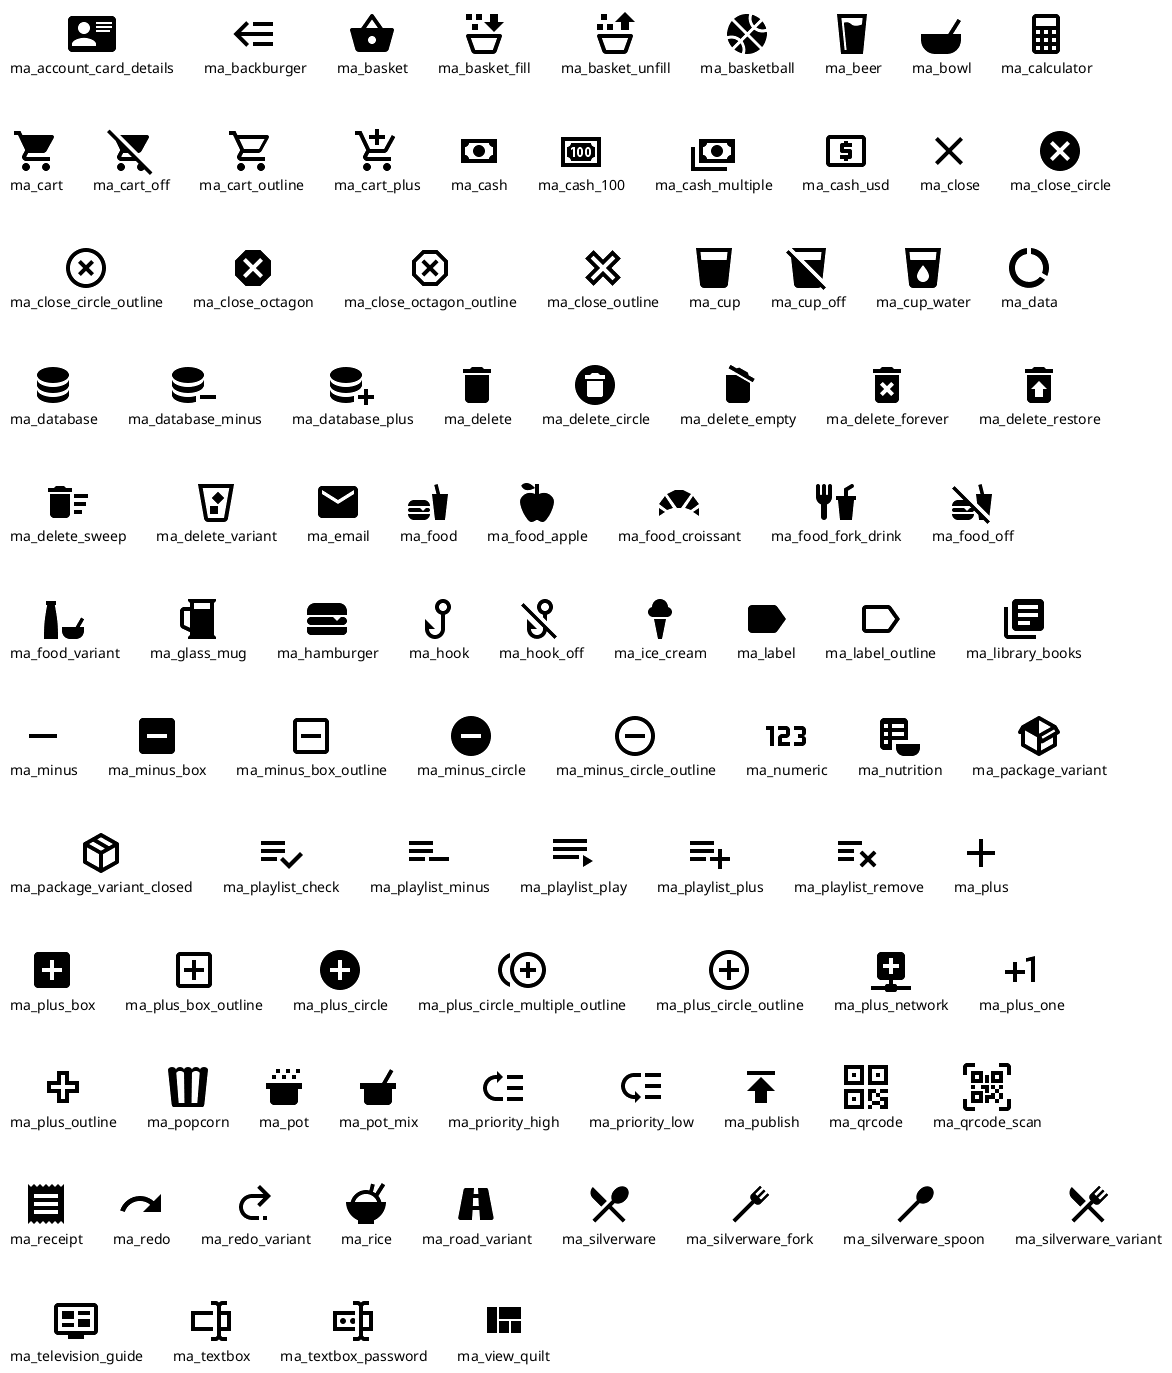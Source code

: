 @startuml
!include <material/account_card_details>
!include <material/beer>
!include <material/backburger>
!include <material/basket>
!include <material/basketball>
!include <material/basket_fill>
!include <material/basket_unfill> 
!include <material/bowl>
!include <material/calculator>
!include <material/cart>
!include <material/cart_off>
!include <material/cart_outline>
!include <material/cart_plus>
!include <material/cash>
!include <material/cash_100>
!include <material/cash_multiple>
!include <material/cash_usd>
!include <material/close>
!include <material/close_circle>
!include <material/close_circle_outline>
!include <material/close_octagon>
!include <material/close_octagon_outline>
!include <material/close_outline>
!include <material/cup>
!include <material/cup_off>
!include <material/cup_water>
!include <material/data>
!include <material/database>
!include <material/database_minus>
!include <material/database_plus>
!include <material/delete>
!include <material/delete_circle>
!include <material/delete_empty>
!include <material/delete_forever>
!include <material/delete_restore>
!include <material/delete_sweep>
!include <material/delete_variant>
!include <material/email>
!include <material/ice_cream> 
'!include <material/forest>
!include <material/food>
!include <material/food_apple>
!include <material/food_croissant>
!include <material/food_fork_drink>
!include <material/food_off>
!include <material/food_variant>
!include <material/glass_mug>
!include <material/hamburger>
!include <material/hook>
!include <material/hook_off>
!include <material/label>
!include <material/label_outline>
!include <material/library_books>
!include <material/minus>
!include <material/minus_box>
!include <material/minus_box_outline>
!include <material/minus_circle>
!include <material/minus_circle_outline>
!include <material/numeric>
!include <material/nutrition>
!include <material/package_variant>
!include <material/package_variant_closed> 
!include <material/playlist_check>
!include <material/playlist_minus>
!include <material/playlist_play>
!include <material/playlist_plus>
!include <material/playlist_remove>
!include <material/plus>
!include <material/plus_box>
!include <material/plus_box_outline>
!include <material/plus_circle>
!include <material/plus_circle_multiple_outline>
!include <material/plus_circle_outline>
!include <material/plus_network>
!include <material/plus_one>
!include <material/plus_outline>
!include <material/popcorn>
!include <material/pot>
!include <material/pot_mix>
!include <material/priority_high>
!include <material/priority_low>
!include <material/publish>
!include <material/qrcode>
!include <material/qrcode_scan> 
!include <material/receipt>
!include <material/redo>
!include <material/redo_variant>
!include <material/rice>
!include <material/road_variant>
!include <material/silverware>
!include <material/silverware_fork>
!include <material/silverware_spoon>
!include <material/silverware_variant>
!include <material/television_guide>
!include <material/textbox>
!include <material/textbox_password>
!include <material/view_quilt>
listsprites
@enduml
